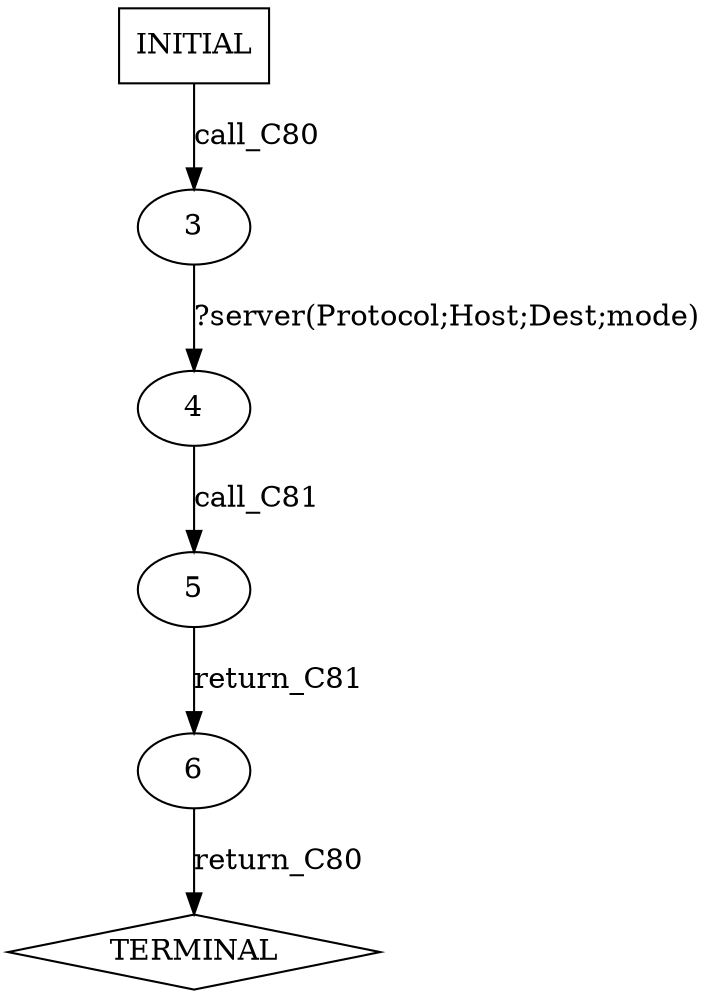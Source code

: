 digraph G {
  0 [label="INITIAL",shape=box];
  1 [label="TERMINAL",shape=diamond];
  3 [label="3"];
  4 [label="4"];
  5 [label="5"];
  6 [label="6"];
0->3  [label="call_C80"];
3->4 [label="?server(Protocol;Host;Dest;mode)"];
4->5  [label="call_C81"];
5->6  [label="return_C81"];
6->1  [label="return_C80"];
}
